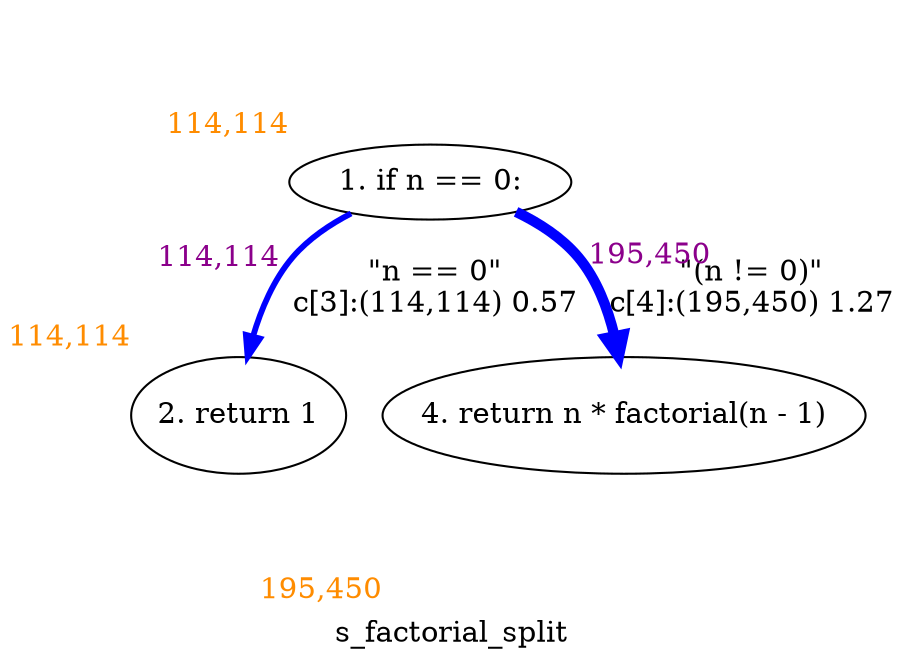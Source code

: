 digraph clusters_factorial_split {
	graph [bb="0,0,376.05,198.86",
		label=s_factorial_split,
		lheight=0.22,
		lp="188.03,11.875",
		lwidth=1.24,
		overlap=false,
		splines=true,
		xlabel=<<br></br><br></br><br></br><font color='darkorange'>-1,-1</font>>
	];
	node [label="\N",
		xlabel=<<br></br><br></br><br></br><font color='darkorange'>-1,-1</font>>
	];
	1	[height=0.5,
		label="1. if n == 0:
",
		pos="180.22,165.11",
		width=1.5155,
		xlabel=<<br></br><br></br><br></br><font color='darkorange'>114,114</font>>,
		xlp="103.54,190.99"];
	2	[height=0.77585,
		label="2. return 1",
		pos="93.217,51.681",
		width=1.3602,
		xlabel=<<br></br><br></br><br></br><font color='darkorange'>114,114</font>>,
		xlp="22.125,87.486"];
	1 -> 2	[color=blue,
		label="\"n == 0\"\nc[3]:(114,114) 0.57",
		lp="192.47,113.36",
		penwidth=2.795275590551181,
		pos="e,106.44,78.799 159.29,148.17 152.62,142.55 145.48,135.92 139.72,129.11 129.93,117.55 120.86,103.71 113.37,91.003",
		xlabel=<<font color='darkmagenta'>114,114</font>>,
		xlp="107.36,123.8"];
	4	[height=0.77585,
		label="4. return n * factorial(n - 1)",
		pos="268.22,51.681",
		width=2.9954,
		xlabel=<<br></br><br></br><br></br><font color='darkorange'>195,450</font>>,
		xlp="138.26,87.486"];
	1 -> 4	[color=blue,
		label="\"(n != 0)\"\nc[4]:(195,450) 1.27",
		lp="314.47,113.36",
		penwidth=5.0,
		pos="e,265.7,79.871 216.48,151.35 227.36,145.96 238.45,138.68 246.22,129.11 253.99,119.53 259.02,107.32 262.27,95.49",
		xlabel=<<font color='darkmagenta'>195,450</font>>,
		xlp="273.37,129.85"];
}
